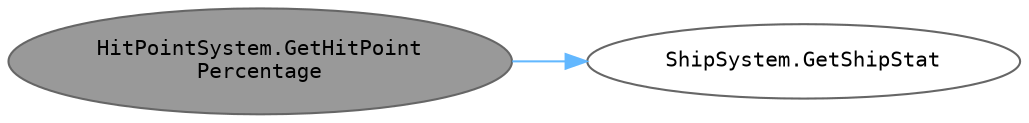 digraph "HitPointSystem.GetHitPointPercentage"
{
 // INTERACTIVE_SVG=YES
 // LATEX_PDF_SIZE
  bgcolor="transparent";
  edge [fontname=Helvetica,fontsize=10,labelfontname=Helvetica,labelfontsize=10];
  node [fontname=Helvetica,fontsize=10,fontname=Consolas fontsize=10 style=filled height=0.2 width=0.4 margin=0.1];
  rankdir="LR";
  Node1 [id="Node000001",label="HitPointSystem.GetHitPoint\lPercentage",height=0.2,width=0.4,color="gray40", fillcolor="grey60", style="filled", fontcolor="black",tooltip="현재 체력의 퍼센트 값을 반환합니다. (0 ~ 100)"];
  Node1 -> Node2 [id="edge1_Node000001_Node000002",color="steelblue1",style="solid",tooltip=" "];
  Node2 [id="Node000002",label="ShipSystem.GetShipStat",height=0.2,width=0.4,color="grey40", fillcolor="white", style="filled",URL="$class_ship_system.html#a0c4c206aa7e875dc6810ea122e46b332",tooltip="현재 함선의 특정 스탯 값을 가져옵니다."];
}
